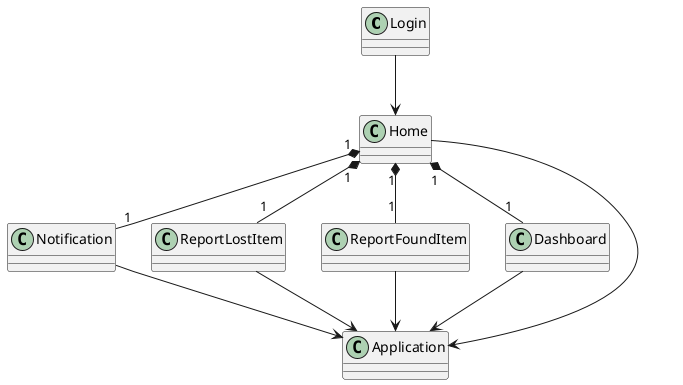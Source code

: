 @startuml

class Login

class Home 
class Notification 
class ReportLostItem 
class ReportFoundItem 
class Dashboard

Login --> Home

Home "1" *-- "1" Dashboard
Home "1" *-- "1" ReportLostItem
Home "1" *-- "1" ReportFoundItem
Home "1" *-- "1" Notification

Home --> Application

Notification --> Application

ReportLostItem --> Application

ReportFoundItem --> Application

Dashboard --> Application

@enduml

